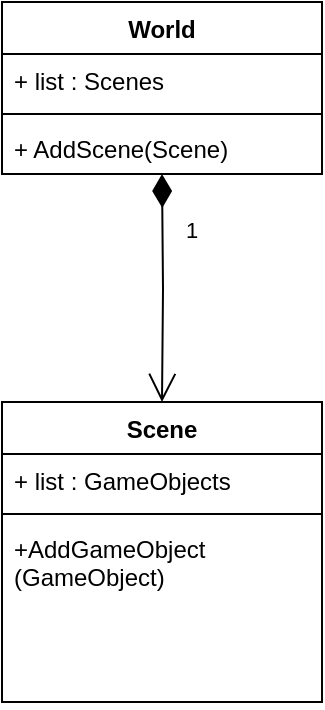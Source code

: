 <mxfile version="23.1.8" type="github">
  <diagram id="C5RBs43oDa-KdzZeNtuy" name="Page-1">
    <mxGraphModel dx="830" dy="544" grid="1" gridSize="10" guides="1" tooltips="1" connect="1" arrows="1" fold="1" page="1" pageScale="1" pageWidth="827" pageHeight="1169" math="0" shadow="0">
      <root>
        <mxCell id="WIyWlLk6GJQsqaUBKTNV-0" />
        <mxCell id="WIyWlLk6GJQsqaUBKTNV-1" parent="WIyWlLk6GJQsqaUBKTNV-0" />
        <mxCell id="zNcYvVWSqWBpv5P2lNcD-0" value="Scene" style="swimlane;fontStyle=1;align=center;verticalAlign=top;childLayout=stackLayout;horizontal=1;startSize=26;horizontalStack=0;resizeParent=1;resizeParentMax=0;resizeLast=0;collapsible=1;marginBottom=0;whiteSpace=wrap;html=1;" vertex="1" parent="WIyWlLk6GJQsqaUBKTNV-1">
          <mxGeometry x="80" y="270" width="160" height="150" as="geometry" />
        </mxCell>
        <mxCell id="zNcYvVWSqWBpv5P2lNcD-1" value="+ list : GameObjects" style="text;strokeColor=none;fillColor=none;align=left;verticalAlign=top;spacingLeft=4;spacingRight=4;overflow=hidden;rotatable=0;points=[[0,0.5],[1,0.5]];portConstraint=eastwest;whiteSpace=wrap;html=1;" vertex="1" parent="zNcYvVWSqWBpv5P2lNcD-0">
          <mxGeometry y="26" width="160" height="26" as="geometry" />
        </mxCell>
        <mxCell id="zNcYvVWSqWBpv5P2lNcD-2" value="" style="line;strokeWidth=1;fillColor=none;align=left;verticalAlign=middle;spacingTop=-1;spacingLeft=3;spacingRight=3;rotatable=0;labelPosition=right;points=[];portConstraint=eastwest;strokeColor=inherit;" vertex="1" parent="zNcYvVWSqWBpv5P2lNcD-0">
          <mxGeometry y="52" width="160" height="8" as="geometry" />
        </mxCell>
        <mxCell id="zNcYvVWSqWBpv5P2lNcD-3" value="+AddGameObject (GameObject)" style="text;strokeColor=none;fillColor=none;align=left;verticalAlign=top;spacingLeft=4;spacingRight=4;overflow=hidden;rotatable=0;points=[[0,0.5],[1,0.5]];portConstraint=eastwest;whiteSpace=wrap;html=1;" vertex="1" parent="zNcYvVWSqWBpv5P2lNcD-0">
          <mxGeometry y="60" width="160" height="90" as="geometry" />
        </mxCell>
        <mxCell id="zNcYvVWSqWBpv5P2lNcD-4" value="World" style="swimlane;fontStyle=1;align=center;verticalAlign=top;childLayout=stackLayout;horizontal=1;startSize=26;horizontalStack=0;resizeParent=1;resizeParentMax=0;resizeLast=0;collapsible=1;marginBottom=0;whiteSpace=wrap;html=1;" vertex="1" parent="WIyWlLk6GJQsqaUBKTNV-1">
          <mxGeometry x="80" y="70" width="160" height="86" as="geometry" />
        </mxCell>
        <mxCell id="zNcYvVWSqWBpv5P2lNcD-5" value="+ list : Scenes" style="text;strokeColor=none;fillColor=none;align=left;verticalAlign=top;spacingLeft=4;spacingRight=4;overflow=hidden;rotatable=0;points=[[0,0.5],[1,0.5]];portConstraint=eastwest;whiteSpace=wrap;html=1;" vertex="1" parent="zNcYvVWSqWBpv5P2lNcD-4">
          <mxGeometry y="26" width="160" height="26" as="geometry" />
        </mxCell>
        <mxCell id="zNcYvVWSqWBpv5P2lNcD-6" value="" style="line;strokeWidth=1;fillColor=none;align=left;verticalAlign=middle;spacingTop=-1;spacingLeft=3;spacingRight=3;rotatable=0;labelPosition=right;points=[];portConstraint=eastwest;strokeColor=inherit;" vertex="1" parent="zNcYvVWSqWBpv5P2lNcD-4">
          <mxGeometry y="52" width="160" height="8" as="geometry" />
        </mxCell>
        <mxCell id="zNcYvVWSqWBpv5P2lNcD-7" value="+ AddScene(Scene)" style="text;strokeColor=none;fillColor=none;align=left;verticalAlign=top;spacingLeft=4;spacingRight=4;overflow=hidden;rotatable=0;points=[[0,0.5],[1,0.5]];portConstraint=eastwest;whiteSpace=wrap;html=1;" vertex="1" parent="zNcYvVWSqWBpv5P2lNcD-4">
          <mxGeometry y="60" width="160" height="26" as="geometry" />
        </mxCell>
        <mxCell id="zNcYvVWSqWBpv5P2lNcD-10" value="1" style="endArrow=open;html=1;endSize=12;startArrow=diamondThin;startSize=14;startFill=1;edgeStyle=orthogonalEdgeStyle;align=left;verticalAlign=bottom;rounded=0;" edge="1" parent="WIyWlLk6GJQsqaUBKTNV-1" target="zNcYvVWSqWBpv5P2lNcD-0">
          <mxGeometry x="-0.358" y="10" relative="1" as="geometry">
            <mxPoint x="160" y="156" as="sourcePoint" />
            <mxPoint x="159.52" y="244.37" as="targetPoint" />
            <Array as="points" />
            <mxPoint as="offset" />
          </mxGeometry>
        </mxCell>
      </root>
    </mxGraphModel>
  </diagram>
</mxfile>
